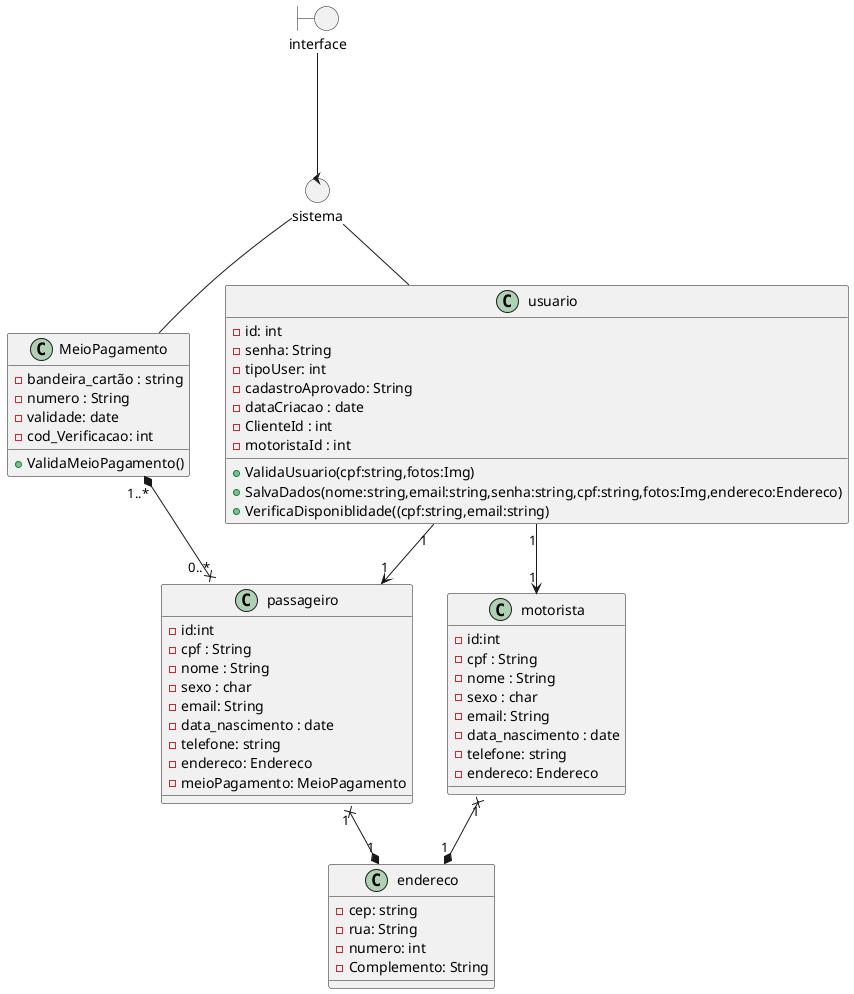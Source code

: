 @startuml
allowmixing

boundary interface

control sistema

class usuario {
- id: int
- senha: String 
- tipoUser: int
- cadastroAprovado: String 
- dataCriacao : date
- ClienteId : int
- motoristaId : int
+ ValidaUsuario(cpf:string,fotos:Img)
+ SalvaDados(nome:string,email:string,senha:string,cpf:string,fotos:Img,endereco:Endereco)
+ VerificaDisponiblidade((cpf:string,email:string)
}

class motorista
{
- id:int
- cpf : String
- nome : String
- sexo : char
- email: String
- data_nascimento : date
- telefone: string
- endereco: Endereco
}
class passageiro
{
- id:int
- cpf : String
- nome : String
- sexo : char
- email: String
- data_nascimento : date
- telefone: string
- endereco: Endereco
- meioPagamento: MeioPagamento

}
class endereco
{
- cep: string
- rua: String
- numero: int
- Complemento: String

}
class MeioPagamento{
- bandeira_cartão : string
- numero : String
- validade: date
- cod_Verificacao: int
+ ValidaMeioPagamento()



}
interface --- sistema
passageiro "0..*" x-up-* "1..*" MeioPagamento
passageiro "1" x-down-* "1" endereco
motorista "1" x-down-* "1" endereco
usuario "1" -down-> "1" motorista
usuario "1" -right-> "1" passageiro
sistema -- usuario
sistema -- MeioPagamento

@enduml